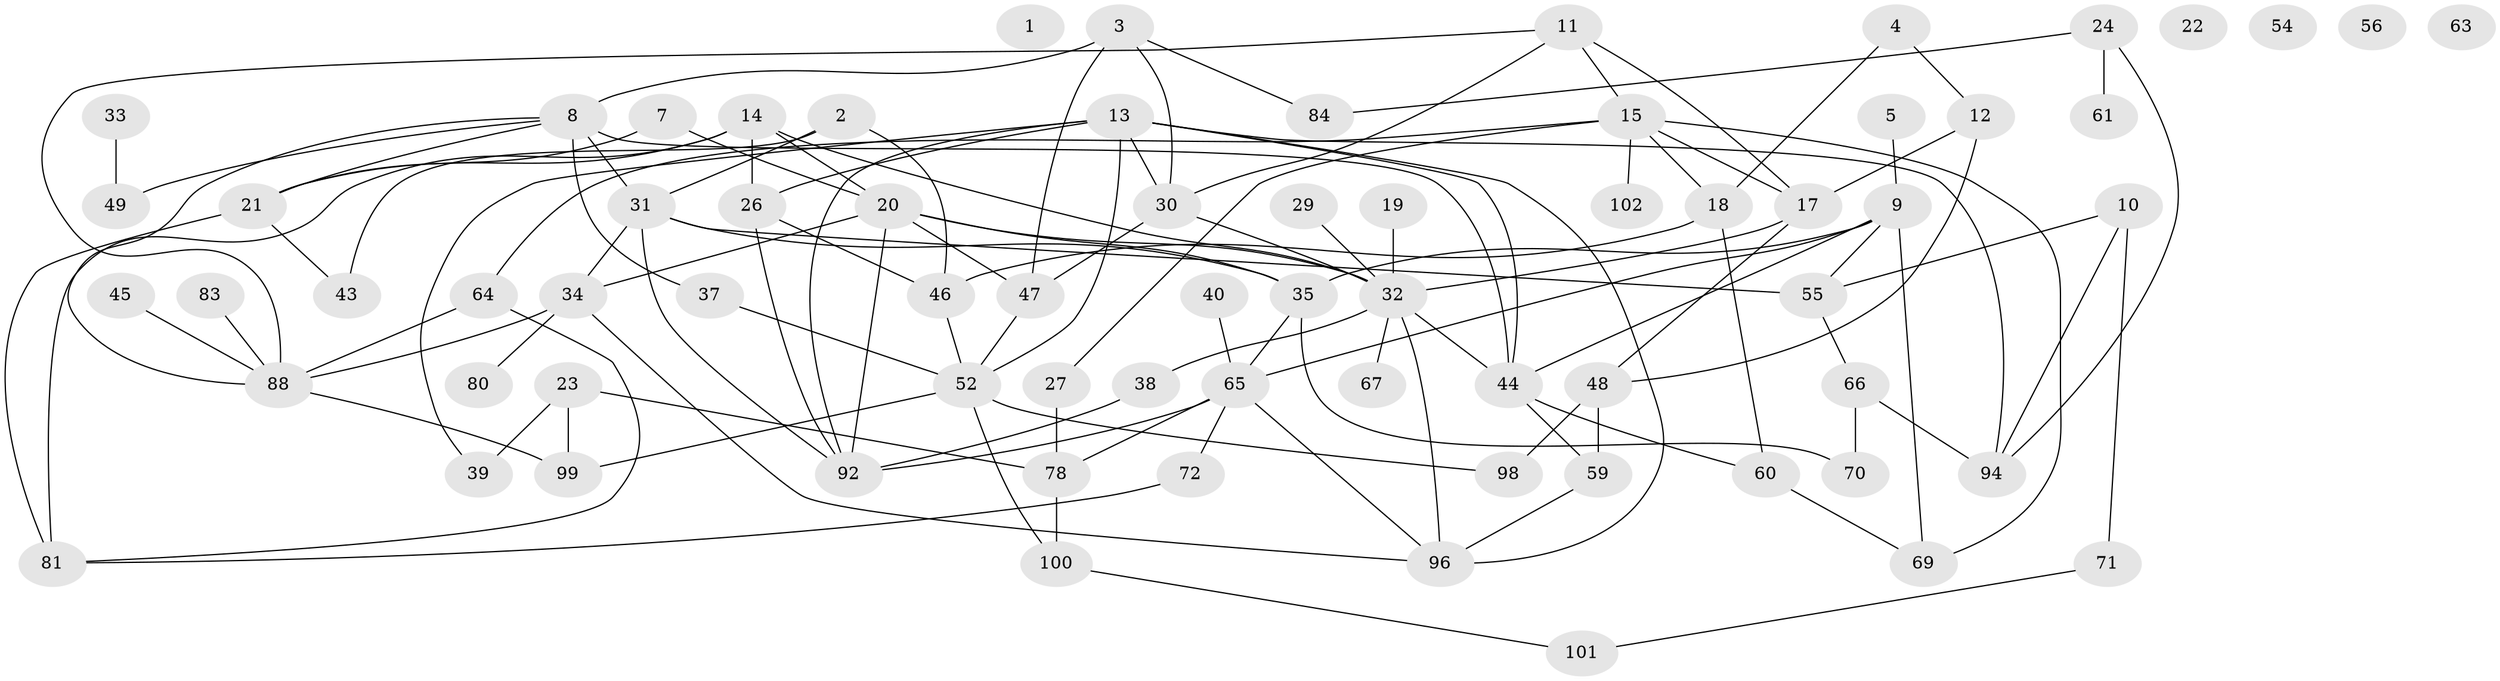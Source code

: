 // Generated by graph-tools (version 1.1) at 2025/23/03/03/25 07:23:24]
// undirected, 72 vertices, 119 edges
graph export_dot {
graph [start="1"]
  node [color=gray90,style=filled];
  1;
  2 [super="+6"];
  3 [super="+68"];
  4;
  5 [super="+41"];
  7 [super="+42"];
  8 [super="+28"];
  9;
  10;
  11;
  12 [super="+25"];
  13 [super="+16"];
  14 [super="+82"];
  15 [super="+93"];
  17 [super="+53"];
  18 [super="+57"];
  19;
  20 [super="+51"];
  21 [super="+58"];
  22;
  23 [super="+104"];
  24;
  26 [super="+95"];
  27;
  29;
  30 [super="+89"];
  31 [super="+75"];
  32 [super="+36"];
  33 [super="+74"];
  34 [super="+87"];
  35 [super="+97"];
  37;
  38;
  39;
  40;
  43;
  44 [super="+50"];
  45;
  46 [super="+90"];
  47;
  48 [super="+76"];
  49;
  52 [super="+91"];
  54;
  55 [super="+62"];
  56;
  59;
  60;
  61;
  63;
  64;
  65 [super="+79"];
  66 [super="+77"];
  67;
  69;
  70 [super="+73"];
  71;
  72 [super="+85"];
  78;
  80;
  81 [super="+86"];
  83;
  84;
  88 [super="+103"];
  92;
  94;
  96;
  98;
  99;
  100;
  101;
  102;
  2 -- 43;
  2 -- 46;
  2 -- 31;
  3 -- 8;
  3 -- 47;
  3 -- 84;
  3 -- 30;
  4 -- 12;
  4 -- 18;
  5 -- 9;
  7 -- 21;
  7 -- 20;
  8 -- 37;
  8 -- 49;
  8 -- 88;
  8 -- 44;
  8 -- 21;
  8 -- 31;
  9 -- 44;
  9 -- 65;
  9 -- 69;
  9 -- 35;
  9 -- 55;
  10 -- 55;
  10 -- 71;
  10 -- 94;
  11 -- 15;
  11 -- 30;
  11 -- 88;
  11 -- 17;
  12 -- 17;
  12 -- 48;
  13 -- 26;
  13 -- 52;
  13 -- 92;
  13 -- 96;
  13 -- 94;
  13 -- 39;
  13 -- 30;
  13 -- 44;
  14 -- 81;
  14 -- 32;
  14 -- 20;
  14 -- 21;
  14 -- 26;
  15 -- 27;
  15 -- 64;
  15 -- 69;
  15 -- 102;
  15 -- 17 [weight=2];
  15 -- 18;
  17 -- 32;
  17 -- 48;
  18 -- 46;
  18 -- 60;
  19 -- 32;
  20 -- 35;
  20 -- 32;
  20 -- 92;
  20 -- 47;
  20 -- 34;
  21 -- 81 [weight=2];
  21 -- 43;
  23 -- 39 [weight=2];
  23 -- 99;
  23 -- 78;
  24 -- 61;
  24 -- 84;
  24 -- 94;
  26 -- 92;
  26 -- 46;
  27 -- 78;
  29 -- 32;
  30 -- 32;
  30 -- 47;
  31 -- 34 [weight=2];
  31 -- 92;
  31 -- 35;
  31 -- 55;
  32 -- 38;
  32 -- 44;
  32 -- 96;
  32 -- 67;
  33 -- 49;
  34 -- 80;
  34 -- 96;
  34 -- 88;
  35 -- 65;
  35 -- 70;
  37 -- 52;
  38 -- 92;
  40 -- 65;
  44 -- 59;
  44 -- 60;
  45 -- 88;
  46 -- 52;
  47 -- 52;
  48 -- 98;
  48 -- 59;
  52 -- 98 [weight=2];
  52 -- 100;
  52 -- 99;
  55 -- 66;
  59 -- 96;
  60 -- 69;
  64 -- 88;
  64 -- 81;
  65 -- 96;
  65 -- 92;
  65 -- 78;
  65 -- 72;
  66 -- 94;
  66 -- 70;
  71 -- 101;
  72 -- 81;
  78 -- 100;
  83 -- 88;
  88 -- 99;
  100 -- 101;
}

